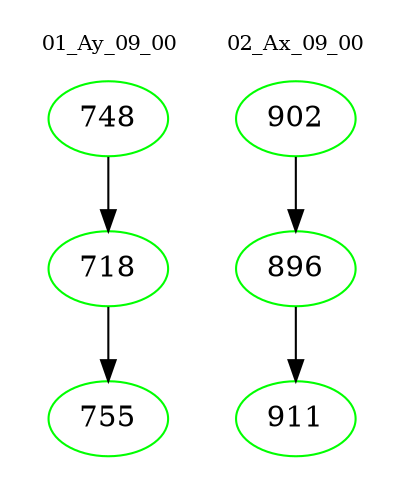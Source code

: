 digraph{
subgraph cluster_0 {
color = white
label = "01_Ay_09_00";
fontsize=10;
T0_748 [label="748", color="green"]
T0_748 -> T0_718 [color="black"]
T0_718 [label="718", color="green"]
T0_718 -> T0_755 [color="black"]
T0_755 [label="755", color="green"]
}
subgraph cluster_1 {
color = white
label = "02_Ax_09_00";
fontsize=10;
T1_902 [label="902", color="green"]
T1_902 -> T1_896 [color="black"]
T1_896 [label="896", color="green"]
T1_896 -> T1_911 [color="black"]
T1_911 [label="911", color="green"]
}
}

